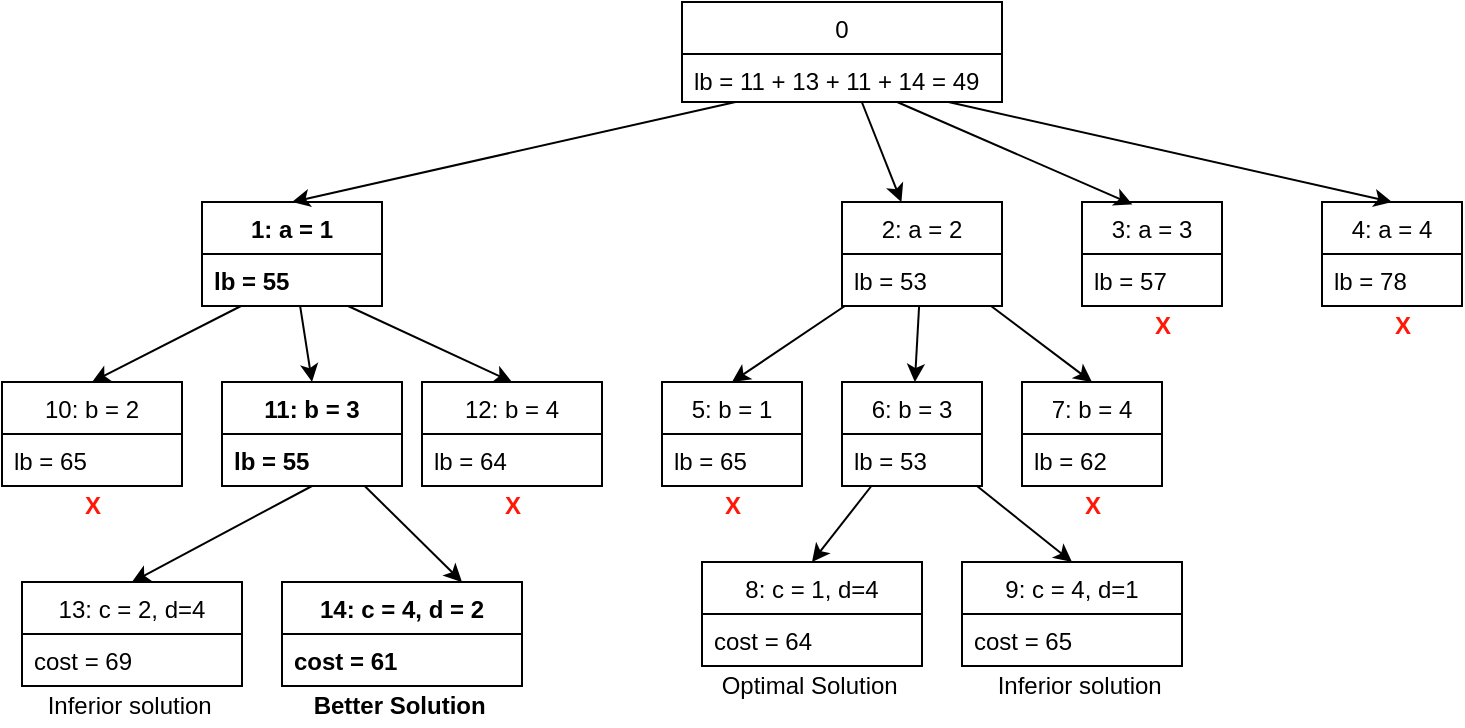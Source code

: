 <mxfile version="13.1.5" type="device" pages="2"><diagram id="F9XV0rck-RYooHSdlx9Q" name="Page-1"><mxGraphModel dx="1038" dy="499" grid="1" gridSize="10" guides="1" tooltips="1" connect="1" arrows="1" fold="1" page="1" pageScale="1" pageWidth="850" pageHeight="1100" math="0" shadow="0"><root><mxCell id="0"/><mxCell id="1" parent="0"/><mxCell id="1e38uWO4ay8884o-zvm1-47" style="edgeStyle=none;rounded=0;orthogonalLoop=1;jettySize=auto;html=1;" edge="1" parent="1" source="1e38uWO4ay8884o-zvm1-5" target="1e38uWO4ay8884o-zvm1-11"><mxGeometry relative="1" as="geometry"/></mxCell><mxCell id="1e38uWO4ay8884o-zvm1-5" value="0" style="swimlane;fontStyle=0;childLayout=stackLayout;horizontal=1;startSize=26;fillColor=none;horizontalStack=0;resizeParent=1;resizeParentMax=0;resizeLast=0;collapsible=1;marginBottom=0;strokeWidth=1;" vertex="1" parent="1"><mxGeometry x="360" y="10" width="160" height="50" as="geometry"/></mxCell><mxCell id="1e38uWO4ay8884o-zvm1-6" value="lb = 11 + 13 + 11 + 14 = 49 " style="text;strokeColor=none;fillColor=none;align=left;verticalAlign=top;spacingLeft=4;spacingRight=4;overflow=hidden;rotatable=0;points=[[0,0.5],[1,0.5]];portConstraint=eastwest;strokeWidth=2;" vertex="1" parent="1e38uWO4ay8884o-zvm1-5"><mxGeometry y="26" width="160" height="24" as="geometry"/></mxCell><mxCell id="1e38uWO4ay8884o-zvm1-49" style="edgeStyle=none;rounded=0;orthogonalLoop=1;jettySize=auto;html=1;entryX=0.5;entryY=0;entryDx=0;entryDy=0;" edge="1" parent="1" source="1e38uWO4ay8884o-zvm1-9" target="1e38uWO4ay8884o-zvm1-19"><mxGeometry relative="1" as="geometry"/></mxCell><mxCell id="1e38uWO4ay8884o-zvm1-9" value="1: a = 1" style="swimlane;fontStyle=1;childLayout=stackLayout;horizontal=1;startSize=26;fillColor=none;horizontalStack=0;resizeParent=1;resizeParentMax=0;resizeLast=0;collapsible=1;marginBottom=0;strokeWidth=1;" vertex="1" parent="1"><mxGeometry x="120" y="110" width="90" height="52" as="geometry"/></mxCell><mxCell id="1e38uWO4ay8884o-zvm1-10" value="lb = 55  " style="text;strokeColor=none;fillColor=none;align=left;verticalAlign=top;spacingLeft=4;spacingRight=4;overflow=hidden;rotatable=0;points=[[0,0.5],[1,0.5]];portConstraint=eastwest;strokeWidth=1;fontStyle=1" vertex="1" parent="1e38uWO4ay8884o-zvm1-9"><mxGeometry y="26" width="90" height="26" as="geometry"/></mxCell><mxCell id="1e38uWO4ay8884o-zvm1-17" value="10: b = 2" style="swimlane;fontStyle=0;childLayout=stackLayout;horizontal=1;startSize=26;fillColor=none;horizontalStack=0;resizeParent=1;resizeParentMax=0;resizeLast=0;collapsible=1;marginBottom=0;strokeWidth=1;" vertex="1" parent="1"><mxGeometry x="20" y="200" width="90" height="52" as="geometry"/></mxCell><mxCell id="1e38uWO4ay8884o-zvm1-18" value="lb = 65  " style="text;strokeColor=none;fillColor=none;align=left;verticalAlign=top;spacingLeft=4;spacingRight=4;overflow=hidden;rotatable=0;points=[[0,0.5],[1,0.5]];portConstraint=eastwest;strokeWidth=2;" vertex="1" parent="1e38uWO4ay8884o-zvm1-17"><mxGeometry y="26" width="90" height="26" as="geometry"/></mxCell><mxCell id="1e38uWO4ay8884o-zvm1-52" style="edgeStyle=none;rounded=0;orthogonalLoop=1;jettySize=auto;html=1;exitX=0.5;exitY=1;exitDx=0;exitDy=0;entryX=0.5;entryY=0;entryDx=0;entryDy=0;" edge="1" parent="1" source="1e38uWO4ay8884o-zvm1-19" target="1e38uWO4ay8884o-zvm1-23"><mxGeometry relative="1" as="geometry"/></mxCell><mxCell id="1e38uWO4ay8884o-zvm1-54" style="edgeStyle=none;rounded=0;orthogonalLoop=1;jettySize=auto;html=1;entryX=0.75;entryY=0;entryDx=0;entryDy=0;" edge="1" parent="1" source="1e38uWO4ay8884o-zvm1-19" target="1e38uWO4ay8884o-zvm1-25"><mxGeometry relative="1" as="geometry"/></mxCell><mxCell id="1e38uWO4ay8884o-zvm1-19" value="11: b = 3" style="swimlane;fontStyle=1;childLayout=stackLayout;horizontal=1;startSize=26;fillColor=none;horizontalStack=0;resizeParent=1;resizeParentMax=0;resizeLast=0;marginBottom=0;strokeWidth=1;" vertex="1" parent="1"><mxGeometry x="130" y="200" width="90" height="52" as="geometry"><mxRectangle x="200" y="200" width="110" height="26" as="alternateBounds"/></mxGeometry></mxCell><mxCell id="1e38uWO4ay8884o-zvm1-20" value="lb = 55" style="text;strokeColor=none;fillColor=none;align=left;verticalAlign=top;spacingLeft=4;spacingRight=4;overflow=hidden;rotatable=0;points=[[0,0.5],[1,0.5]];portConstraint=eastwest;strokeWidth=2;fontStyle=1" vertex="1" parent="1e38uWO4ay8884o-zvm1-19"><mxGeometry y="26" width="90" height="26" as="geometry"/></mxCell><mxCell id="1e38uWO4ay8884o-zvm1-21" value="12: b = 4" style="swimlane;fontStyle=0;childLayout=stackLayout;horizontal=1;startSize=26;fillColor=none;horizontalStack=0;resizeParent=1;resizeParentMax=0;resizeLast=0;collapsible=1;marginBottom=0;strokeWidth=1;" vertex="1" parent="1"><mxGeometry x="230" y="200" width="90" height="52" as="geometry"/></mxCell><mxCell id="1e38uWO4ay8884o-zvm1-22" value="lb = 64" style="text;strokeColor=none;fillColor=none;align=left;verticalAlign=top;spacingLeft=4;spacingRight=4;overflow=hidden;rotatable=0;points=[[0,0.5],[1,0.5]];portConstraint=eastwest;strokeWidth=2;" vertex="1" parent="1e38uWO4ay8884o-zvm1-21"><mxGeometry y="26" width="90" height="26" as="geometry"/></mxCell><mxCell id="1e38uWO4ay8884o-zvm1-55" style="edgeStyle=none;rounded=0;orthogonalLoop=1;jettySize=auto;html=1;entryX=0.5;entryY=0;entryDx=0;entryDy=0;" edge="1" parent="1" source="1e38uWO4ay8884o-zvm1-11" target="1e38uWO4ay8884o-zvm1-27"><mxGeometry relative="1" as="geometry"/></mxCell><mxCell id="1e38uWO4ay8884o-zvm1-56" style="edgeStyle=none;rounded=0;orthogonalLoop=1;jettySize=auto;html=1;" edge="1" parent="1" source="1e38uWO4ay8884o-zvm1-11" target="1e38uWO4ay8884o-zvm1-29"><mxGeometry relative="1" as="geometry"/></mxCell><mxCell id="1e38uWO4ay8884o-zvm1-57" style="edgeStyle=none;rounded=0;orthogonalLoop=1;jettySize=auto;html=1;entryX=0.5;entryY=0;entryDx=0;entryDy=0;" edge="1" parent="1" source="1e38uWO4ay8884o-zvm1-11" target="1e38uWO4ay8884o-zvm1-36"><mxGeometry relative="1" as="geometry"/></mxCell><mxCell id="1e38uWO4ay8884o-zvm1-27" value="5: b = 1" style="swimlane;fontStyle=0;childLayout=stackLayout;horizontal=1;startSize=26;fillColor=none;horizontalStack=0;resizeParent=1;resizeParentMax=0;resizeLast=0;collapsible=1;marginBottom=0;" vertex="1" parent="1"><mxGeometry x="350" y="200" width="70" height="52" as="geometry"/></mxCell><mxCell id="1e38uWO4ay8884o-zvm1-28" value="lb = 65 " style="text;strokeColor=none;fillColor=none;align=left;verticalAlign=top;spacingLeft=4;spacingRight=4;overflow=hidden;rotatable=0;points=[[0,0.5],[1,0.5]];portConstraint=eastwest;" vertex="1" parent="1e38uWO4ay8884o-zvm1-27"><mxGeometry y="26" width="70" height="26" as="geometry"/></mxCell><mxCell id="1e38uWO4ay8884o-zvm1-58" style="edgeStyle=none;rounded=0;orthogonalLoop=1;jettySize=auto;html=1;entryX=0.5;entryY=0;entryDx=0;entryDy=0;" edge="1" parent="1" source="1e38uWO4ay8884o-zvm1-29" target="1e38uWO4ay8884o-zvm1-41"><mxGeometry relative="1" as="geometry"/></mxCell><mxCell id="1e38uWO4ay8884o-zvm1-59" style="edgeStyle=none;rounded=0;orthogonalLoop=1;jettySize=auto;html=1;entryX=0.5;entryY=0;entryDx=0;entryDy=0;" edge="1" parent="1" source="1e38uWO4ay8884o-zvm1-29" target="1e38uWO4ay8884o-zvm1-43"><mxGeometry relative="1" as="geometry"/></mxCell><mxCell id="1e38uWO4ay8884o-zvm1-29" value="6: b = 3" style="swimlane;fontStyle=0;childLayout=stackLayout;horizontal=1;startSize=26;fillColor=none;horizontalStack=0;resizeParent=1;resizeParentMax=0;resizeLast=0;collapsible=1;marginBottom=0;" vertex="1" parent="1"><mxGeometry x="440" y="200" width="70" height="52" as="geometry"/></mxCell><mxCell id="1e38uWO4ay8884o-zvm1-30" value="lb = 53 " style="text;strokeColor=none;fillColor=none;align=left;verticalAlign=top;spacingLeft=4;spacingRight=4;overflow=hidden;rotatable=0;points=[[0,0.5],[1,0.5]];portConstraint=eastwest;" vertex="1" parent="1e38uWO4ay8884o-zvm1-29"><mxGeometry y="26" width="70" height="26" as="geometry"/></mxCell><mxCell id="1e38uWO4ay8884o-zvm1-36" value="7: b = 4" style="swimlane;fontStyle=0;childLayout=stackLayout;horizontal=1;startSize=26;fillColor=none;horizontalStack=0;resizeParent=1;resizeParentMax=0;resizeLast=0;collapsible=1;marginBottom=0;" vertex="1" parent="1"><mxGeometry x="530" y="200" width="70" height="52" as="geometry"/></mxCell><mxCell id="1e38uWO4ay8884o-zvm1-37" value="lb = 62 " style="text;strokeColor=none;fillColor=none;align=left;verticalAlign=top;spacingLeft=4;spacingRight=4;overflow=hidden;rotatable=0;points=[[0,0.5],[1,0.5]];portConstraint=eastwest;" vertex="1" parent="1e38uWO4ay8884o-zvm1-36"><mxGeometry y="26" width="70" height="26" as="geometry"/></mxCell><mxCell id="1e38uWO4ay8884o-zvm1-23" value="13: c = 2, d=4" style="swimlane;fontStyle=0;childLayout=stackLayout;horizontal=1;startSize=26;fillColor=none;horizontalStack=0;resizeParent=1;resizeParentMax=0;resizeLast=0;collapsible=1;marginBottom=0;strokeWidth=1;" vertex="1" parent="1"><mxGeometry x="30" y="300" width="110" height="52" as="geometry"/></mxCell><mxCell id="1e38uWO4ay8884o-zvm1-24" value="cost = 69 " style="text;strokeColor=none;fillColor=none;align=left;verticalAlign=top;spacingLeft=4;spacingRight=4;overflow=hidden;rotatable=0;points=[[0,0.5],[1,0.5]];portConstraint=eastwest;strokeWidth=2;" vertex="1" parent="1e38uWO4ay8884o-zvm1-23"><mxGeometry y="26" width="110" height="26" as="geometry"/></mxCell><mxCell id="1e38uWO4ay8884o-zvm1-25" value="14: c = 4, d = 2" style="swimlane;fontStyle=1;childLayout=stackLayout;horizontal=1;startSize=26;fillColor=none;horizontalStack=0;resizeParent=1;resizeParentMax=0;resizeLast=0;collapsible=1;marginBottom=0;strokeWidth=1;" vertex="1" parent="1"><mxGeometry x="160" y="300" width="120" height="52" as="geometry"/></mxCell><mxCell id="1e38uWO4ay8884o-zvm1-26" value="cost = 61 " style="text;strokeColor=none;fillColor=none;align=left;verticalAlign=top;spacingLeft=4;spacingRight=4;overflow=hidden;rotatable=0;points=[[0,0.5],[1,0.5]];portConstraint=eastwest;strokeWidth=2;fontStyle=1" vertex="1" parent="1e38uWO4ay8884o-zvm1-25"><mxGeometry y="26" width="120" height="26" as="geometry"/></mxCell><mxCell id="1e38uWO4ay8884o-zvm1-41" value="8: c = 1, d=4" style="swimlane;fontStyle=0;childLayout=stackLayout;horizontal=1;startSize=26;fillColor=none;horizontalStack=0;resizeParent=1;resizeParentMax=0;resizeLast=0;collapsible=1;marginBottom=0;strokeWidth=1;" vertex="1" parent="1"><mxGeometry x="370" y="290" width="110" height="52" as="geometry"/></mxCell><mxCell id="1e38uWO4ay8884o-zvm1-42" value="cost = 64" style="text;strokeColor=none;fillColor=none;align=left;verticalAlign=top;spacingLeft=4;spacingRight=4;overflow=hidden;rotatable=0;points=[[0,0.5],[1,0.5]];portConstraint=eastwest;strokeWidth=2;" vertex="1" parent="1e38uWO4ay8884o-zvm1-41"><mxGeometry y="26" width="110" height="26" as="geometry"/></mxCell><mxCell id="1e38uWO4ay8884o-zvm1-43" value="9: c = 4, d=1" style="swimlane;fontStyle=0;childLayout=stackLayout;horizontal=1;startSize=26;fillColor=none;horizontalStack=0;resizeParent=1;resizeParentMax=0;resizeLast=0;collapsible=1;marginBottom=0;strokeWidth=1;" vertex="1" parent="1"><mxGeometry x="500" y="290" width="110" height="52" as="geometry"/></mxCell><mxCell id="1e38uWO4ay8884o-zvm1-44" value="cost = 65" style="text;strokeColor=none;fillColor=none;align=left;verticalAlign=top;spacingLeft=4;spacingRight=4;overflow=hidden;rotatable=0;points=[[0,0.5],[1,0.5]];portConstraint=eastwest;strokeWidth=2;" vertex="1" parent="1e38uWO4ay8884o-zvm1-43"><mxGeometry y="26" width="110" height="26" as="geometry"/></mxCell><mxCell id="1e38uWO4ay8884o-zvm1-45" style="rounded=0;orthogonalLoop=1;jettySize=auto;html=1;entryX=0.5;entryY=0;entryDx=0;entryDy=0;" edge="1" parent="1" source="1e38uWO4ay8884o-zvm1-6" target="1e38uWO4ay8884o-zvm1-15"><mxGeometry relative="1" as="geometry"/></mxCell><mxCell id="1e38uWO4ay8884o-zvm1-46" style="edgeStyle=none;rounded=0;orthogonalLoop=1;jettySize=auto;html=1;entryX=0.36;entryY=0.023;entryDx=0;entryDy=0;entryPerimeter=0;" edge="1" parent="1" source="1e38uWO4ay8884o-zvm1-6" target="1e38uWO4ay8884o-zvm1-13"><mxGeometry relative="1" as="geometry"/></mxCell><mxCell id="1e38uWO4ay8884o-zvm1-48" style="edgeStyle=none;rounded=0;orthogonalLoop=1;jettySize=auto;html=1;entryX=0.5;entryY=0;entryDx=0;entryDy=0;" edge="1" parent="1" source="1e38uWO4ay8884o-zvm1-6" target="1e38uWO4ay8884o-zvm1-9"><mxGeometry relative="1" as="geometry"/></mxCell><mxCell id="1e38uWO4ay8884o-zvm1-50" style="edgeStyle=none;rounded=0;orthogonalLoop=1;jettySize=auto;html=1;entryX=0.5;entryY=0;entryDx=0;entryDy=0;" edge="1" parent="1" source="1e38uWO4ay8884o-zvm1-10" target="1e38uWO4ay8884o-zvm1-21"><mxGeometry relative="1" as="geometry"/></mxCell><mxCell id="1e38uWO4ay8884o-zvm1-51" style="edgeStyle=none;rounded=0;orthogonalLoop=1;jettySize=auto;html=1;entryX=0.5;entryY=0;entryDx=0;entryDy=0;" edge="1" parent="1" source="1e38uWO4ay8884o-zvm1-10" target="1e38uWO4ay8884o-zvm1-17"><mxGeometry relative="1" as="geometry"/></mxCell><mxCell id="1e38uWO4ay8884o-zvm1-60" value="Optimal Solution&amp;nbsp;" style="text;html=1;align=center;verticalAlign=middle;resizable=0;points=[];autosize=1;" vertex="1" parent="1"><mxGeometry x="370" y="342" width="110" height="20" as="geometry"/></mxCell><mxCell id="1e38uWO4ay8884o-zvm1-61" value="Better Solution&amp;nbsp;" style="text;html=1;align=center;verticalAlign=middle;resizable=0;points=[];autosize=1;fontStyle=1" vertex="1" parent="1"><mxGeometry x="165" y="352" width="110" height="20" as="geometry"/></mxCell><mxCell id="1e38uWO4ay8884o-zvm1-15" value="4: a = 4" style="swimlane;fontStyle=0;childLayout=stackLayout;horizontal=1;startSize=26;fillColor=none;horizontalStack=0;resizeParent=1;resizeParentMax=0;resizeLast=0;collapsible=1;marginBottom=0;strokeWidth=1;" vertex="1" parent="1"><mxGeometry x="680" y="110" width="70" height="52" as="geometry"/></mxCell><mxCell id="1e38uWO4ay8884o-zvm1-16" value="lb = 78" style="text;strokeColor=none;fillColor=none;align=left;verticalAlign=top;spacingLeft=4;spacingRight=4;overflow=hidden;rotatable=0;points=[[0,0.5],[1,0.5]];portConstraint=eastwest;strokeWidth=2;" vertex="1" parent="1e38uWO4ay8884o-zvm1-15"><mxGeometry y="26" width="70" height="26" as="geometry"/></mxCell><mxCell id="1e38uWO4ay8884o-zvm1-11" value="2: a = 2" style="swimlane;fontStyle=0;childLayout=stackLayout;horizontal=1;startSize=26;fillColor=none;horizontalStack=0;resizeParent=1;resizeParentMax=0;resizeLast=0;collapsible=1;marginBottom=0;strokeWidth=1;" vertex="1" parent="1"><mxGeometry x="440" y="110" width="80" height="52" as="geometry"/></mxCell><mxCell id="1e38uWO4ay8884o-zvm1-12" value="lb = 53  " style="text;strokeColor=none;fillColor=none;align=left;verticalAlign=top;spacingLeft=4;spacingRight=4;overflow=hidden;rotatable=0;points=[[0,0.5],[1,0.5]];portConstraint=eastwest;strokeWidth=2;" vertex="1" parent="1e38uWO4ay8884o-zvm1-11"><mxGeometry y="26" width="80" height="26" as="geometry"/></mxCell><mxCell id="1e38uWO4ay8884o-zvm1-13" value="3: a = 3" style="swimlane;fontStyle=0;childLayout=stackLayout;horizontal=1;startSize=26;fillColor=none;horizontalStack=0;resizeParent=1;resizeParentMax=0;resizeLast=0;collapsible=1;marginBottom=0;strokeWidth=1;" vertex="1" parent="1"><mxGeometry x="560" y="110" width="70" height="52" as="geometry"/></mxCell><mxCell id="1e38uWO4ay8884o-zvm1-14" value="lb = 57" style="text;strokeColor=none;fillColor=none;align=left;verticalAlign=top;spacingLeft=4;spacingRight=4;overflow=hidden;rotatable=0;points=[[0,0.5],[1,0.5]];portConstraint=eastwest;strokeWidth=2;" vertex="1" parent="1e38uWO4ay8884o-zvm1-13"><mxGeometry y="26" width="70" height="26" as="geometry"/></mxCell><mxCell id="1e38uWO4ay8884o-zvm1-62" value="&lt;font color=&quot;#ff1808&quot;&gt;&lt;b&gt;X&lt;/b&gt;&lt;/font&gt;" style="text;html=1;align=center;verticalAlign=middle;resizable=0;points=[];autosize=1;" vertex="1" parent="1"><mxGeometry x="710" y="162" width="20" height="20" as="geometry"/></mxCell><mxCell id="1e38uWO4ay8884o-zvm1-63" value="&lt;font color=&quot;#ff1808&quot;&gt;&lt;b&gt;X&lt;/b&gt;&lt;/font&gt;" style="text;html=1;align=center;verticalAlign=middle;resizable=0;points=[];autosize=1;" vertex="1" parent="1"><mxGeometry x="590" y="162" width="20" height="20" as="geometry"/></mxCell><mxCell id="1e38uWO4ay8884o-zvm1-64" value="&lt;font color=&quot;#ff1808&quot;&gt;&lt;b&gt;X&lt;/b&gt;&lt;/font&gt;" style="text;html=1;align=center;verticalAlign=middle;resizable=0;points=[];autosize=1;" vertex="1" parent="1"><mxGeometry x="555" y="252" width="20" height="20" as="geometry"/></mxCell><mxCell id="1e38uWO4ay8884o-zvm1-65" value="&lt;font color=&quot;#ff1808&quot;&gt;&lt;b&gt;X&lt;/b&gt;&lt;/font&gt;" style="text;html=1;align=center;verticalAlign=middle;resizable=0;points=[];autosize=1;" vertex="1" parent="1"><mxGeometry x="375" y="252" width="20" height="20" as="geometry"/></mxCell><mxCell id="1e38uWO4ay8884o-zvm1-66" value="&lt;font color=&quot;#ff1808&quot;&gt;&lt;b&gt;X&lt;/b&gt;&lt;/font&gt;" style="text;html=1;align=center;verticalAlign=middle;resizable=0;points=[];autosize=1;" vertex="1" parent="1"><mxGeometry x="55" y="252" width="20" height="20" as="geometry"/></mxCell><mxCell id="1e38uWO4ay8884o-zvm1-67" value="&lt;font color=&quot;#ff1808&quot;&gt;&lt;b&gt;X&lt;/b&gt;&lt;/font&gt;" style="text;html=1;align=center;verticalAlign=middle;resizable=0;points=[];autosize=1;" vertex="1" parent="1"><mxGeometry x="265" y="252" width="20" height="20" as="geometry"/></mxCell><mxCell id="1e38uWO4ay8884o-zvm1-68" value="Inferior solution&amp;nbsp;" style="text;html=1;align=center;verticalAlign=middle;resizable=0;points=[];autosize=1;" vertex="1" parent="1"><mxGeometry x="35" y="352" width="100" height="20" as="geometry"/></mxCell><mxCell id="1e38uWO4ay8884o-zvm1-69" value="Inferior solution&amp;nbsp;" style="text;html=1;align=center;verticalAlign=middle;resizable=0;points=[];autosize=1;" vertex="1" parent="1"><mxGeometry x="510" y="342" width="100" height="20" as="geometry"/></mxCell></root></mxGraphModel></diagram><diagram name="Copy of Page-1" id="yHMsrkuYWdlvL4LecU7P"><mxGraphModel dx="1038" dy="548" grid="1" gridSize="10" guides="1" tooltips="1" connect="1" arrows="1" fold="1" page="1" pageScale="1" pageWidth="850" pageHeight="1100" math="0" shadow="0"><root><mxCell id="PBdVUAfRCaDhKBaqRdxV-0"/><mxCell id="PBdVUAfRCaDhKBaqRdxV-1" parent="PBdVUAfRCaDhKBaqRdxV-0"/><mxCell id="PBdVUAfRCaDhKBaqRdxV-92" value="w = 19" style="html=1;glass=0;strokeWidth=1;align=center;" vertex="1" parent="PBdVUAfRCaDhKBaqRdxV-1"><mxGeometry x="440" y="516" width="80" height="40" as="geometry"/></mxCell><mxCell id="PBdVUAfRCaDhKBaqRdxV-93" value="w = 17" style="html=1;glass=0;strokeWidth=1;align=center;" vertex="1" parent="PBdVUAfRCaDhKBaqRdxV-1"><mxGeometry x="30" y="309" width="80" height="40" as="geometry"/></mxCell><mxCell id="PBdVUAfRCaDhKBaqRdxV-102" value="w = 18" style="html=1;glass=0;strokeWidth=1;align=center;" vertex="1" parent="PBdVUAfRCaDhKBaqRdxV-1"><mxGeometry x="105" y="419" width="80" height="40" as="geometry"/></mxCell><mxCell id="PBdVUAfRCaDhKBaqRdxV-64" value="w = 0" style="swimlane;fontStyle=1;align=center;verticalAlign=top;childLayout=stackLayout;horizontal=1;startSize=26;horizontalStack=0;resizeParent=1;resizeParentMax=0;resizeLast=0;collapsible=1;marginBottom=0;strokeWidth=1;" vertex="1" parent="PBdVUAfRCaDhKBaqRdxV-1"><mxGeometry x="670" y="180" width="75" height="82" as="geometry"/></mxCell><mxCell id="PBdVUAfRCaDhKBaqRdxV-65" value="v = 0 " style="text;strokeColor=none;fillColor=none;align=center;verticalAlign=top;spacingLeft=4;spacingRight=4;overflow=hidden;rotatable=0;points=[[0,0.5],[1,0.5]];portConstraint=eastwest;fontStyle=1" vertex="1" parent="PBdVUAfRCaDhKBaqRdxV-64"><mxGeometry y="26" width="75" height="22" as="geometry"/></mxCell><mxCell id="PBdVUAfRCaDhKBaqRdxV-66" value="" style="line;strokeWidth=1;fillColor=none;align=left;verticalAlign=middle;spacingTop=-1;spacingLeft=3;spacingRight=3;rotatable=0;labelPosition=right;points=[];portConstraint=eastwest;" vertex="1" parent="PBdVUAfRCaDhKBaqRdxV-64"><mxGeometry y="48" width="75" height="8" as="geometry"/></mxCell><mxCell id="PBdVUAfRCaDhKBaqRdxV-67" value="ub = 144" style="text;strokeColor=none;fillColor=none;align=center;verticalAlign=top;spacingLeft=4;spacingRight=4;overflow=hidden;rotatable=0;points=[[0,0.5],[1,0.5]];portConstraint=eastwest;fontStyle=1" vertex="1" parent="PBdVUAfRCaDhKBaqRdxV-64"><mxGeometry y="56" width="75" height="26" as="geometry"/></mxCell><mxCell id="PBdVUAfRCaDhKBaqRdxV-68" value="w = 7" style="swimlane;fontStyle=1;align=center;verticalAlign=top;childLayout=stackLayout;horizontal=1;startSize=26;horizontalStack=0;resizeParent=1;resizeParentMax=0;resizeLast=0;collapsible=1;marginBottom=0;strokeWidth=1;" vertex="1" parent="PBdVUAfRCaDhKBaqRdxV-1"><mxGeometry x="595" y="288" width="75" height="82" as="geometry"/></mxCell><mxCell id="PBdVUAfRCaDhKBaqRdxV-69" value="v = 63 " style="text;strokeColor=none;fillColor=none;align=center;verticalAlign=top;spacingLeft=4;spacingRight=4;overflow=hidden;rotatable=0;points=[[0,0.5],[1,0.5]];portConstraint=eastwest;fontStyle=1" vertex="1" parent="PBdVUAfRCaDhKBaqRdxV-68"><mxGeometry y="26" width="75" height="22" as="geometry"/></mxCell><mxCell id="PBdVUAfRCaDhKBaqRdxV-70" value="" style="line;strokeWidth=1;fillColor=none;align=left;verticalAlign=middle;spacingTop=-1;spacingLeft=3;spacingRight=3;rotatable=0;labelPosition=right;points=[];portConstraint=eastwest;" vertex="1" parent="PBdVUAfRCaDhKBaqRdxV-68"><mxGeometry y="48" width="75" height="8" as="geometry"/></mxCell><mxCell id="PBdVUAfRCaDhKBaqRdxV-71" value="ub = 126" style="text;strokeColor=none;fillColor=none;align=center;verticalAlign=top;spacingLeft=4;spacingRight=4;overflow=hidden;rotatable=0;points=[[0,0.5],[1,0.5]];portConstraint=eastwest;fontStyle=1" vertex="1" parent="PBdVUAfRCaDhKBaqRdxV-68"><mxGeometry y="56" width="75" height="26" as="geometry"/></mxCell><mxCell id="PBdVUAfRCaDhKBaqRdxV-72" value="w = 0" style="swimlane;fontStyle=0;align=center;verticalAlign=top;childLayout=stackLayout;horizontal=1;startSize=26;horizontalStack=0;resizeParent=1;resizeParentMax=0;resizeLast=0;collapsible=1;marginBottom=0;strokeWidth=1;" vertex="1" parent="PBdVUAfRCaDhKBaqRdxV-1"><mxGeometry x="745" y="288" width="75" height="82" as="geometry"/></mxCell><mxCell id="PBdVUAfRCaDhKBaqRdxV-73" value="v = 0 " style="text;strokeColor=none;fillColor=none;align=center;verticalAlign=top;spacingLeft=4;spacingRight=4;overflow=hidden;rotatable=0;points=[[0,0.5],[1,0.5]];portConstraint=eastwest;" vertex="1" parent="PBdVUAfRCaDhKBaqRdxV-72"><mxGeometry y="26" width="75" height="22" as="geometry"/></mxCell><mxCell id="PBdVUAfRCaDhKBaqRdxV-74" value="" style="line;strokeWidth=1;fillColor=none;align=left;verticalAlign=middle;spacingTop=-1;spacingLeft=3;spacingRight=3;rotatable=0;labelPosition=right;points=[];portConstraint=eastwest;" vertex="1" parent="PBdVUAfRCaDhKBaqRdxV-72"><mxGeometry y="48" width="75" height="8" as="geometry"/></mxCell><mxCell id="PBdVUAfRCaDhKBaqRdxV-75" value="ub = 112" style="text;strokeColor=none;fillColor=none;align=center;verticalAlign=top;spacingLeft=4;spacingRight=4;overflow=hidden;rotatable=0;points=[[0,0.5],[1,0.5]];portConstraint=eastwest;" vertex="1" parent="PBdVUAfRCaDhKBaqRdxV-72"><mxGeometry y="56" width="75" height="26" as="geometry"/></mxCell><mxCell id="PBdVUAfRCaDhKBaqRdxV-80" value="w = 7" style="swimlane;fontStyle=0;align=center;verticalAlign=top;childLayout=stackLayout;horizontal=1;startSize=26;horizontalStack=0;resizeParent=1;resizeParentMax=0;resizeLast=0;collapsible=1;marginBottom=0;strokeWidth=1;" vertex="1" parent="PBdVUAfRCaDhKBaqRdxV-1"><mxGeometry x="670" y="398" width="75" height="82" as="geometry"/></mxCell><mxCell id="PBdVUAfRCaDhKBaqRdxV-81" value="v = 63" style="text;strokeColor=none;fillColor=none;align=center;verticalAlign=top;spacingLeft=4;spacingRight=4;overflow=hidden;rotatable=0;points=[[0,0.5],[1,0.5]];portConstraint=eastwest;" vertex="1" parent="PBdVUAfRCaDhKBaqRdxV-80"><mxGeometry y="26" width="75" height="22" as="geometry"/></mxCell><mxCell id="PBdVUAfRCaDhKBaqRdxV-82" value="" style="line;strokeWidth=1;fillColor=none;align=left;verticalAlign=middle;spacingTop=-1;spacingLeft=3;spacingRight=3;rotatable=0;labelPosition=right;points=[];portConstraint=eastwest;" vertex="1" parent="PBdVUAfRCaDhKBaqRdxV-80"><mxGeometry y="48" width="75" height="8" as="geometry"/></mxCell><mxCell id="PBdVUAfRCaDhKBaqRdxV-83" value="ub = 90" style="text;strokeColor=none;fillColor=none;align=center;verticalAlign=top;spacingLeft=4;spacingRight=4;overflow=hidden;rotatable=0;points=[[0,0.5],[1,0.5]];portConstraint=eastwest;" vertex="1" parent="PBdVUAfRCaDhKBaqRdxV-80"><mxGeometry y="56" width="75" height="26" as="geometry"/></mxCell><mxCell id="PBdVUAfRCaDhKBaqRdxV-76" value="w = 15" style="swimlane;fontStyle=1;align=center;verticalAlign=top;childLayout=stackLayout;horizontal=1;startSize=26;horizontalStack=0;resizeParent=1;resizeParentMax=0;resizeLast=0;collapsible=1;marginBottom=0;strokeWidth=1;" vertex="1" parent="PBdVUAfRCaDhKBaqRdxV-1"><mxGeometry x="520" y="398" width="75" height="82" as="geometry"/></mxCell><mxCell id="PBdVUAfRCaDhKBaqRdxV-77" value="v = 119 " style="text;strokeColor=none;fillColor=none;align=center;verticalAlign=top;spacingLeft=4;spacingRight=4;overflow=hidden;rotatable=0;points=[[0,0.5],[1,0.5]];portConstraint=eastwest;fontStyle=1" vertex="1" parent="PBdVUAfRCaDhKBaqRdxV-76"><mxGeometry y="26" width="75" height="22" as="geometry"/></mxCell><mxCell id="PBdVUAfRCaDhKBaqRdxV-78" value="" style="line;strokeWidth=1;fillColor=none;align=left;verticalAlign=middle;spacingTop=-1;spacingLeft=3;spacingRight=3;rotatable=0;labelPosition=right;points=[];portConstraint=eastwest;" vertex="1" parent="PBdVUAfRCaDhKBaqRdxV-76"><mxGeometry y="48" width="75" height="8" as="geometry"/></mxCell><mxCell id="PBdVUAfRCaDhKBaqRdxV-79" value="ub = 122" style="text;strokeColor=none;fillColor=none;align=center;verticalAlign=top;spacingLeft=4;spacingRight=4;overflow=hidden;rotatable=0;points=[[0,0.5],[1,0.5]];portConstraint=eastwest;fontStyle=1" vertex="1" parent="PBdVUAfRCaDhKBaqRdxV-76"><mxGeometry y="56" width="75" height="26" as="geometry"/></mxCell><mxCell id="PBdVUAfRCaDhKBaqRdxV-88" value="w = 15" style="swimlane;fontStyle=1;align=center;verticalAlign=top;childLayout=stackLayout;horizontal=1;startSize=26;horizontalStack=0;resizeParent=1;resizeParentMax=0;resizeLast=0;collapsible=1;marginBottom=0;strokeWidth=1;" vertex="1" parent="PBdVUAfRCaDhKBaqRdxV-1"><mxGeometry x="595" y="516" width="75" height="82" as="geometry"/></mxCell><mxCell id="PBdVUAfRCaDhKBaqRdxV-89" value="v = 119 " style="text;strokeColor=none;fillColor=none;align=center;verticalAlign=top;spacingLeft=4;spacingRight=4;overflow=hidden;rotatable=0;points=[[0,0.5],[1,0.5]];portConstraint=eastwest;fontStyle=1" vertex="1" parent="PBdVUAfRCaDhKBaqRdxV-88"><mxGeometry y="26" width="75" height="22" as="geometry"/></mxCell><mxCell id="PBdVUAfRCaDhKBaqRdxV-90" value="" style="line;strokeWidth=1;fillColor=none;align=left;verticalAlign=middle;spacingTop=-1;spacingLeft=3;spacingRight=3;rotatable=0;labelPosition=right;points=[];portConstraint=eastwest;" vertex="1" parent="PBdVUAfRCaDhKBaqRdxV-88"><mxGeometry y="48" width="75" height="8" as="geometry"/></mxCell><mxCell id="PBdVUAfRCaDhKBaqRdxV-91" value="value = 119" style="text;strokeColor=none;fillColor=none;align=center;verticalAlign=top;spacingLeft=4;spacingRight=4;overflow=hidden;rotatable=0;points=[[0,0.5],[1,0.5]];portConstraint=eastwest;fontStyle=1" vertex="1" parent="PBdVUAfRCaDhKBaqRdxV-88"><mxGeometry y="56" width="75" height="26" as="geometry"/></mxCell><mxCell id="PBdVUAfRCaDhKBaqRdxV-112" style="edgeStyle=none;rounded=0;orthogonalLoop=1;jettySize=auto;html=1;entryX=0.5;entryY=0;entryDx=0;entryDy=0;" edge="1" parent="PBdVUAfRCaDhKBaqRdxV-1" source="PBdVUAfRCaDhKBaqRdxV-59" target="PBdVUAfRCaDhKBaqRdxV-64"><mxGeometry relative="1" as="geometry"/></mxCell><mxCell id="PBdVUAfRCaDhKBaqRdxV-113" style="edgeStyle=none;rounded=0;orthogonalLoop=1;jettySize=auto;html=1;exitX=0.005;exitY=1.038;exitDx=0;exitDy=0;entryX=0.5;entryY=0;entryDx=0;entryDy=0;exitPerimeter=0;" edge="1" parent="PBdVUAfRCaDhKBaqRdxV-1" source="PBdVUAfRCaDhKBaqRdxV-59" target="PBdVUAfRCaDhKBaqRdxV-60"><mxGeometry relative="1" as="geometry"/></mxCell><mxCell id="PBdVUAfRCaDhKBaqRdxV-56" value="w = 0" style="swimlane;fontStyle=1;align=center;verticalAlign=top;childLayout=stackLayout;horizontal=1;startSize=26;horizontalStack=0;resizeParent=1;resizeParentMax=0;resizeLast=0;collapsible=1;marginBottom=0;strokeWidth=1;" vertex="1" parent="PBdVUAfRCaDhKBaqRdxV-1"><mxGeometry x="400" y="20" width="75" height="82" as="geometry"/></mxCell><mxCell id="PBdVUAfRCaDhKBaqRdxV-57" value="v = 0 " style="text;strokeColor=none;fillColor=none;align=center;verticalAlign=top;spacingLeft=4;spacingRight=4;overflow=hidden;rotatable=0;points=[[0,0.5],[1,0.5]];portConstraint=eastwest;fontStyle=1" vertex="1" parent="PBdVUAfRCaDhKBaqRdxV-56"><mxGeometry y="26" width="75" height="22" as="geometry"/></mxCell><mxCell id="PBdVUAfRCaDhKBaqRdxV-58" value="" style="line;strokeWidth=1;fillColor=none;align=left;verticalAlign=middle;spacingTop=-1;spacingLeft=3;spacingRight=3;rotatable=0;labelPosition=right;points=[];portConstraint=eastwest;" vertex="1" parent="PBdVUAfRCaDhKBaqRdxV-56"><mxGeometry y="48" width="75" height="8" as="geometry"/></mxCell><mxCell id="PBdVUAfRCaDhKBaqRdxV-59" value="ub = 160" style="text;strokeColor=none;fillColor=none;align=center;verticalAlign=top;spacingLeft=4;spacingRight=4;overflow=hidden;rotatable=0;points=[[0,0.5],[1,0.5]];portConstraint=eastwest;fontStyle=1" vertex="1" parent="PBdVUAfRCaDhKBaqRdxV-56"><mxGeometry y="56" width="75" height="26" as="geometry"/></mxCell><mxCell id="PBdVUAfRCaDhKBaqRdxV-60" value="w = 10" style="swimlane;fontStyle=0;align=center;verticalAlign=top;childLayout=stackLayout;horizontal=1;startSize=26;horizontalStack=0;resizeParent=1;resizeParentMax=0;resizeLast=0;collapsible=1;marginBottom=0;strokeWidth=1;" vertex="1" parent="PBdVUAfRCaDhKBaqRdxV-1"><mxGeometry x="110" y="180" width="75" height="82" as="geometry"/></mxCell><mxCell id="PBdVUAfRCaDhKBaqRdxV-61" value="v = 100 " style="text;strokeColor=none;fillColor=none;align=center;verticalAlign=top;spacingLeft=4;spacingRight=4;overflow=hidden;rotatable=0;points=[[0,0.5],[1,0.5]];portConstraint=eastwest;" vertex="1" parent="PBdVUAfRCaDhKBaqRdxV-60"><mxGeometry y="26" width="75" height="22" as="geometry"/></mxCell><mxCell id="PBdVUAfRCaDhKBaqRdxV-62" value="" style="line;strokeWidth=1;fillColor=none;align=left;verticalAlign=middle;spacingTop=-1;spacingLeft=3;spacingRight=3;rotatable=0;labelPosition=right;points=[];portConstraint=eastwest;" vertex="1" parent="PBdVUAfRCaDhKBaqRdxV-60"><mxGeometry y="48" width="75" height="8" as="geometry"/></mxCell><mxCell id="PBdVUAfRCaDhKBaqRdxV-63" value="ub = 154" style="text;strokeColor=none;fillColor=none;align=center;verticalAlign=top;spacingLeft=4;spacingRight=4;overflow=hidden;rotatable=0;points=[[0,0.5],[1,0.5]];portConstraint=eastwest;" vertex="1" parent="PBdVUAfRCaDhKBaqRdxV-60"><mxGeometry y="56" width="75" height="26" as="geometry"/></mxCell><mxCell id="PBdVUAfRCaDhKBaqRdxV-94" value="w = 10" style="swimlane;fontStyle=0;align=center;verticalAlign=top;childLayout=stackLayout;horizontal=1;startSize=26;horizontalStack=0;resizeParent=1;resizeParentMax=0;resizeLast=0;collapsible=1;marginBottom=0;strokeWidth=1;" vertex="1" parent="PBdVUAfRCaDhKBaqRdxV-1"><mxGeometry x="185" y="288" width="75" height="82" as="geometry"/></mxCell><mxCell id="PBdVUAfRCaDhKBaqRdxV-95" value="v = 100 " style="text;strokeColor=none;fillColor=none;align=center;verticalAlign=top;spacingLeft=4;spacingRight=4;overflow=hidden;rotatable=0;points=[[0,0.5],[1,0.5]];portConstraint=eastwest;" vertex="1" parent="PBdVUAfRCaDhKBaqRdxV-94"><mxGeometry y="26" width="75" height="22" as="geometry"/></mxCell><mxCell id="PBdVUAfRCaDhKBaqRdxV-96" value="" style="line;strokeWidth=1;fillColor=none;align=left;verticalAlign=middle;spacingTop=-1;spacingLeft=3;spacingRight=3;rotatable=0;labelPosition=right;points=[];portConstraint=eastwest;" vertex="1" parent="PBdVUAfRCaDhKBaqRdxV-94"><mxGeometry y="48" width="75" height="8" as="geometry"/></mxCell><mxCell id="PBdVUAfRCaDhKBaqRdxV-97" value="ub = 142" style="text;strokeColor=none;fillColor=none;align=center;verticalAlign=top;spacingLeft=4;spacingRight=4;overflow=hidden;rotatable=0;points=[[0,0.5],[1,0.5]];portConstraint=eastwest;" vertex="1" parent="PBdVUAfRCaDhKBaqRdxV-94"><mxGeometry y="56" width="75" height="26" as="geometry"/></mxCell><mxCell id="PBdVUAfRCaDhKBaqRdxV-98" value="w = 10" style="swimlane;fontStyle=0;align=center;verticalAlign=top;childLayout=stackLayout;horizontal=1;startSize=26;horizontalStack=0;resizeParent=1;resizeParentMax=0;resizeLast=0;collapsible=1;marginBottom=0;strokeWidth=1;" vertex="1" parent="PBdVUAfRCaDhKBaqRdxV-1"><mxGeometry x="260" y="398" width="75" height="82" as="geometry"/></mxCell><mxCell id="PBdVUAfRCaDhKBaqRdxV-99" value="v = 100" style="text;strokeColor=none;fillColor=none;align=center;verticalAlign=top;spacingLeft=4;spacingRight=4;overflow=hidden;rotatable=0;points=[[0,0.5],[1,0.5]];portConstraint=eastwest;" vertex="1" parent="PBdVUAfRCaDhKBaqRdxV-98"><mxGeometry y="26" width="75" height="22" as="geometry"/></mxCell><mxCell id="PBdVUAfRCaDhKBaqRdxV-100" value="" style="line;strokeWidth=1;fillColor=none;align=left;verticalAlign=middle;spacingTop=-1;spacingLeft=3;spacingRight=3;rotatable=0;labelPosition=right;points=[];portConstraint=eastwest;" vertex="1" parent="PBdVUAfRCaDhKBaqRdxV-98"><mxGeometry y="48" width="75" height="8" as="geometry"/></mxCell><mxCell id="PBdVUAfRCaDhKBaqRdxV-101" value="ub = 118" style="text;strokeColor=none;fillColor=none;align=center;verticalAlign=top;spacingLeft=4;spacingRight=4;overflow=hidden;rotatable=0;points=[[0,0.5],[1,0.5]];portConstraint=eastwest;" vertex="1" parent="PBdVUAfRCaDhKBaqRdxV-98"><mxGeometry y="56" width="75" height="26" as="geometry"/></mxCell><mxCell id="PBdVUAfRCaDhKBaqRdxV-103" value="w = 14" style="swimlane;fontStyle=0;align=center;verticalAlign=top;childLayout=stackLayout;horizontal=1;startSize=26;horizontalStack=0;resizeParent=1;resizeParentMax=0;resizeLast=0;collapsible=1;marginBottom=0;strokeWidth=1;" vertex="1" parent="PBdVUAfRCaDhKBaqRdxV-1"><mxGeometry x="185" y="516" width="75" height="82" as="geometry"/></mxCell><mxCell id="PBdVUAfRCaDhKBaqRdxV-104" value="v = 112" style="text;strokeColor=none;fillColor=none;align=center;verticalAlign=top;spacingLeft=4;spacingRight=4;overflow=hidden;rotatable=0;points=[[0,0.5],[1,0.5]];portConstraint=eastwest;" vertex="1" parent="PBdVUAfRCaDhKBaqRdxV-103"><mxGeometry y="26" width="75" height="22" as="geometry"/></mxCell><mxCell id="PBdVUAfRCaDhKBaqRdxV-105" value="" style="line;strokeWidth=1;fillColor=none;align=left;verticalAlign=middle;spacingTop=-1;spacingLeft=3;spacingRight=3;rotatable=0;labelPosition=right;points=[];portConstraint=eastwest;" vertex="1" parent="PBdVUAfRCaDhKBaqRdxV-103"><mxGeometry y="48" width="75" height="8" as="geometry"/></mxCell><mxCell id="PBdVUAfRCaDhKBaqRdxV-106" value="value = 112" style="text;strokeColor=none;fillColor=none;align=center;verticalAlign=top;spacingLeft=4;spacingRight=4;overflow=hidden;rotatable=0;points=[[0,0.5],[1,0.5]];portConstraint=eastwest;" vertex="1" parent="PBdVUAfRCaDhKBaqRdxV-103"><mxGeometry y="56" width="75" height="26" as="geometry"/></mxCell><mxCell id="PBdVUAfRCaDhKBaqRdxV-107" value="w = 10" style="swimlane;fontStyle=0;align=center;verticalAlign=top;childLayout=stackLayout;horizontal=1;startSize=26;horizontalStack=0;resizeParent=1;resizeParentMax=0;resizeLast=0;collapsible=1;marginBottom=0;strokeWidth=1;" vertex="1" parent="PBdVUAfRCaDhKBaqRdxV-1"><mxGeometry x="335" y="516" width="75" height="82" as="geometry"/></mxCell><mxCell id="PBdVUAfRCaDhKBaqRdxV-108" value="v = 100" style="text;strokeColor=none;fillColor=none;align=center;verticalAlign=top;spacingLeft=4;spacingRight=4;overflow=hidden;rotatable=0;points=[[0,0.5],[1,0.5]];portConstraint=eastwest;" vertex="1" parent="PBdVUAfRCaDhKBaqRdxV-107"><mxGeometry y="26" width="75" height="22" as="geometry"/></mxCell><mxCell id="PBdVUAfRCaDhKBaqRdxV-109" value="" style="line;strokeWidth=1;fillColor=none;align=left;verticalAlign=middle;spacingTop=-1;spacingLeft=3;spacingRight=3;rotatable=0;labelPosition=right;points=[];portConstraint=eastwest;" vertex="1" parent="PBdVUAfRCaDhKBaqRdxV-107"><mxGeometry y="48" width="75" height="8" as="geometry"/></mxCell><mxCell id="PBdVUAfRCaDhKBaqRdxV-110" value="ub = 100" style="text;strokeColor=none;fillColor=none;align=center;verticalAlign=top;spacingLeft=4;spacingRight=4;overflow=hidden;rotatable=0;points=[[0,0.5],[1,0.5]];portConstraint=eastwest;" vertex="1" parent="PBdVUAfRCaDhKBaqRdxV-107"><mxGeometry y="56" width="75" height="26" as="geometry"/></mxCell><mxCell id="PBdVUAfRCaDhKBaqRdxV-114" style="edgeStyle=none;rounded=0;orthogonalLoop=1;jettySize=auto;html=1;entryX=0.5;entryY=0;entryDx=0;entryDy=0;" edge="1" parent="PBdVUAfRCaDhKBaqRdxV-1" source="PBdVUAfRCaDhKBaqRdxV-63" target="PBdVUAfRCaDhKBaqRdxV-94"><mxGeometry relative="1" as="geometry"/></mxCell><mxCell id="PBdVUAfRCaDhKBaqRdxV-115" style="edgeStyle=none;rounded=0;orthogonalLoop=1;jettySize=auto;html=1;entryX=0.5;entryY=0;entryDx=0;entryDy=0;" edge="1" parent="PBdVUAfRCaDhKBaqRdxV-1" source="PBdVUAfRCaDhKBaqRdxV-63" target="PBdVUAfRCaDhKBaqRdxV-93"><mxGeometry relative="1" as="geometry"/></mxCell><mxCell id="PBdVUAfRCaDhKBaqRdxV-116" style="edgeStyle=none;rounded=0;orthogonalLoop=1;jettySize=auto;html=1;entryX=0.5;entryY=0;entryDx=0;entryDy=0;" edge="1" parent="PBdVUAfRCaDhKBaqRdxV-1" source="PBdVUAfRCaDhKBaqRdxV-97" target="PBdVUAfRCaDhKBaqRdxV-102"><mxGeometry relative="1" as="geometry"/></mxCell><mxCell id="PBdVUAfRCaDhKBaqRdxV-117" style="edgeStyle=none;rounded=0;orthogonalLoop=1;jettySize=auto;html=1;entryX=0.5;entryY=0;entryDx=0;entryDy=0;" edge="1" parent="PBdVUAfRCaDhKBaqRdxV-1" source="PBdVUAfRCaDhKBaqRdxV-97" target="PBdVUAfRCaDhKBaqRdxV-98"><mxGeometry relative="1" as="geometry"/></mxCell><mxCell id="PBdVUAfRCaDhKBaqRdxV-118" style="edgeStyle=none;rounded=0;orthogonalLoop=1;jettySize=auto;html=1;entryX=0.5;entryY=0;entryDx=0;entryDy=0;" edge="1" parent="PBdVUAfRCaDhKBaqRdxV-1" source="PBdVUAfRCaDhKBaqRdxV-101" target="PBdVUAfRCaDhKBaqRdxV-103"><mxGeometry relative="1" as="geometry"/></mxCell><mxCell id="PBdVUAfRCaDhKBaqRdxV-119" style="edgeStyle=none;rounded=0;orthogonalLoop=1;jettySize=auto;html=1;entryX=0.5;entryY=0;entryDx=0;entryDy=0;" edge="1" parent="PBdVUAfRCaDhKBaqRdxV-1" source="PBdVUAfRCaDhKBaqRdxV-101" target="PBdVUAfRCaDhKBaqRdxV-107"><mxGeometry relative="1" as="geometry"/></mxCell><mxCell id="PBdVUAfRCaDhKBaqRdxV-120" style="edgeStyle=none;rounded=0;orthogonalLoop=1;jettySize=auto;html=1;entryX=0.5;entryY=0;entryDx=0;entryDy=0;" edge="1" parent="PBdVUAfRCaDhKBaqRdxV-1" source="PBdVUAfRCaDhKBaqRdxV-67" target="PBdVUAfRCaDhKBaqRdxV-68"><mxGeometry relative="1" as="geometry"/></mxCell><mxCell id="PBdVUAfRCaDhKBaqRdxV-121" style="edgeStyle=none;rounded=0;orthogonalLoop=1;jettySize=auto;html=1;entryX=0.5;entryY=0;entryDx=0;entryDy=0;" edge="1" parent="PBdVUAfRCaDhKBaqRdxV-1" source="PBdVUAfRCaDhKBaqRdxV-67" target="PBdVUAfRCaDhKBaqRdxV-72"><mxGeometry relative="1" as="geometry"/></mxCell><mxCell id="PBdVUAfRCaDhKBaqRdxV-122" style="edgeStyle=none;rounded=0;orthogonalLoop=1;jettySize=auto;html=1;entryX=0.5;entryY=0;entryDx=0;entryDy=0;" edge="1" parent="PBdVUAfRCaDhKBaqRdxV-1" source="PBdVUAfRCaDhKBaqRdxV-71" target="PBdVUAfRCaDhKBaqRdxV-80"><mxGeometry relative="1" as="geometry"/></mxCell><mxCell id="PBdVUAfRCaDhKBaqRdxV-123" style="edgeStyle=none;rounded=0;orthogonalLoop=1;jettySize=auto;html=1;entryX=0.5;entryY=0;entryDx=0;entryDy=0;" edge="1" parent="PBdVUAfRCaDhKBaqRdxV-1" source="PBdVUAfRCaDhKBaqRdxV-71" target="PBdVUAfRCaDhKBaqRdxV-76"><mxGeometry relative="1" as="geometry"/></mxCell><mxCell id="PBdVUAfRCaDhKBaqRdxV-129" style="edgeStyle=none;rounded=0;orthogonalLoop=1;jettySize=auto;html=1;entryX=0.5;entryY=0;entryDx=0;entryDy=0;" edge="1" parent="PBdVUAfRCaDhKBaqRdxV-1" source="PBdVUAfRCaDhKBaqRdxV-79" target="PBdVUAfRCaDhKBaqRdxV-88"><mxGeometry relative="1" as="geometry"/></mxCell><mxCell id="PBdVUAfRCaDhKBaqRdxV-130" style="edgeStyle=none;rounded=0;orthogonalLoop=1;jettySize=auto;html=1;entryX=0.5;entryY=0;entryDx=0;entryDy=0;" edge="1" parent="PBdVUAfRCaDhKBaqRdxV-1" source="PBdVUAfRCaDhKBaqRdxV-79" target="PBdVUAfRCaDhKBaqRdxV-92"><mxGeometry relative="1" as="geometry"/></mxCell><mxCell id="PBdVUAfRCaDhKBaqRdxV-131" value="0" style="text;html=1;align=center;verticalAlign=middle;resizable=0;points=[];autosize=1;" vertex="1" parent="PBdVUAfRCaDhKBaqRdxV-1"><mxGeometry x="427.5" width="20" height="20" as="geometry"/></mxCell><mxCell id="PBdVUAfRCaDhKBaqRdxV-132" value="1" style="text;html=1;align=center;verticalAlign=middle;resizable=0;points=[];autosize=1;" vertex="1" parent="PBdVUAfRCaDhKBaqRdxV-1"><mxGeometry x="130" y="160" width="20" height="20" as="geometry"/></mxCell><mxCell id="PBdVUAfRCaDhKBaqRdxV-133" value="2" style="text;html=1;align=center;verticalAlign=middle;resizable=0;points=[];autosize=1;" vertex="1" parent="PBdVUAfRCaDhKBaqRdxV-1"><mxGeometry x="697.5" y="160" width="20" height="20" as="geometry"/></mxCell><mxCell id="PBdVUAfRCaDhKBaqRdxV-134" value="3" style="text;html=1;align=center;verticalAlign=middle;resizable=0;points=[];autosize=1;" vertex="1" parent="PBdVUAfRCaDhKBaqRdxV-1"><mxGeometry x="50" y="288" width="20" height="20" as="geometry"/></mxCell><mxCell id="PBdVUAfRCaDhKBaqRdxV-135" value="4" style="text;html=1;align=center;verticalAlign=middle;resizable=0;points=[];autosize=1;" vertex="1" parent="PBdVUAfRCaDhKBaqRdxV-1"><mxGeometry x="212.5" y="268" width="20" height="20" as="geometry"/></mxCell><mxCell id="PBdVUAfRCaDhKBaqRdxV-136" value="5" style="text;html=1;align=center;verticalAlign=middle;resizable=0;points=[];autosize=1;" vertex="1" parent="PBdVUAfRCaDhKBaqRdxV-1"><mxGeometry x="130" y="400" width="20" height="20" as="geometry"/></mxCell><mxCell id="PBdVUAfRCaDhKBaqRdxV-137" value="6" style="text;html=1;align=center;verticalAlign=middle;resizable=0;points=[];autosize=1;" vertex="1" parent="PBdVUAfRCaDhKBaqRdxV-1"><mxGeometry x="287.5" y="378" width="20" height="20" as="geometry"/></mxCell><mxCell id="PBdVUAfRCaDhKBaqRdxV-138" value="7" style="text;html=1;align=center;verticalAlign=middle;resizable=0;points=[];autosize=1;" vertex="1" parent="PBdVUAfRCaDhKBaqRdxV-1"><mxGeometry x="212.5" y="496" width="20" height="20" as="geometry"/></mxCell><mxCell id="PBdVUAfRCaDhKBaqRdxV-139" value="8" style="text;html=1;align=center;verticalAlign=middle;resizable=0;points=[];autosize=1;" vertex="1" parent="PBdVUAfRCaDhKBaqRdxV-1"><mxGeometry x="362.5" y="496" width="20" height="20" as="geometry"/></mxCell><mxCell id="PBdVUAfRCaDhKBaqRdxV-140" value="Optimal Solution &lt;br&gt;(Promising nodes)" style="text;html=1;align=center;verticalAlign=middle;resizable=0;points=[];autosize=1;" vertex="1" parent="PBdVUAfRCaDhKBaqRdxV-1"><mxGeometry x="167.5" y="598" width="110" height="30" as="geometry"/></mxCell><mxCell id="PBdVUAfRCaDhKBaqRdxV-141" value="Better Solution&amp;nbsp;" style="text;html=1;align=center;verticalAlign=middle;resizable=0;points=[];autosize=1;" vertex="1" parent="PBdVUAfRCaDhKBaqRdxV-1"><mxGeometry x="582.5" y="598" width="100" height="20" as="geometry"/></mxCell><mxCell id="PBdVUAfRCaDhKBaqRdxV-142" value="9" style="text;html=1;align=center;verticalAlign=middle;resizable=0;points=[];autosize=1;" vertex="1" parent="PBdVUAfRCaDhKBaqRdxV-1"><mxGeometry x="620" y="268" width="20" height="20" as="geometry"/></mxCell><mxCell id="PBdVUAfRCaDhKBaqRdxV-143" value="10" style="text;html=1;align=center;verticalAlign=middle;resizable=0;points=[];autosize=1;" vertex="1" parent="PBdVUAfRCaDhKBaqRdxV-1"><mxGeometry x="770" y="268" width="30" height="20" as="geometry"/></mxCell><mxCell id="PBdVUAfRCaDhKBaqRdxV-144" value="11" style="text;html=1;align=center;verticalAlign=middle;resizable=0;points=[];autosize=1;" vertex="1" parent="PBdVUAfRCaDhKBaqRdxV-1"><mxGeometry x="530" y="378" width="30" height="20" as="geometry"/></mxCell><mxCell id="PBdVUAfRCaDhKBaqRdxV-145" value="12" style="text;html=1;align=center;verticalAlign=middle;resizable=0;points=[];autosize=1;" vertex="1" parent="PBdVUAfRCaDhKBaqRdxV-1"><mxGeometry x="700" y="378" width="30" height="20" as="geometry"/></mxCell><mxCell id="PBdVUAfRCaDhKBaqRdxV-146" value="13" style="text;html=1;align=center;verticalAlign=middle;resizable=0;points=[];autosize=1;" vertex="1" parent="PBdVUAfRCaDhKBaqRdxV-1"><mxGeometry x="460" y="496" width="30" height="20" as="geometry"/></mxCell><mxCell id="PBdVUAfRCaDhKBaqRdxV-147" value="14" style="text;html=1;align=center;verticalAlign=middle;resizable=0;points=[];autosize=1;" vertex="1" parent="PBdVUAfRCaDhKBaqRdxV-1"><mxGeometry x="620" y="496" width="30" height="20" as="geometry"/></mxCell><mxCell id="PBdVUAfRCaDhKBaqRdxV-148" value="w/1" style="text;html=1;align=center;verticalAlign=middle;resizable=0;points=[];autosize=1;fontStyle=1" vertex="1" parent="PBdVUAfRCaDhKBaqRdxV-1"><mxGeometry x="268" y="114" width="30" height="20" as="geometry"/></mxCell><mxCell id="PBdVUAfRCaDhKBaqRdxV-149" value="w/o 1" style="text;html=1;align=center;verticalAlign=middle;resizable=0;points=[];autosize=1;fontStyle=1" vertex="1" parent="PBdVUAfRCaDhKBaqRdxV-1"><mxGeometry x="565" y="114" width="50" height="20" as="geometry"/></mxCell><mxCell id="PBdVUAfRCaDhKBaqRdxV-150" value="w/2" style="text;html=1;align=center;verticalAlign=middle;resizable=0;points=[];autosize=1;fontStyle=1" vertex="1" parent="PBdVUAfRCaDhKBaqRdxV-1"><mxGeometry x="640" y="248" width="30" height="20" as="geometry"/></mxCell><mxCell id="PBdVUAfRCaDhKBaqRdxV-151" value="w/o 2" style="text;html=1;align=center;verticalAlign=middle;resizable=0;points=[];autosize=1;fontStyle=1" vertex="1" parent="PBdVUAfRCaDhKBaqRdxV-1"><mxGeometry x="755" y="248" width="50" height="20" as="geometry"/></mxCell><mxCell id="PBdVUAfRCaDhKBaqRdxV-152" value="&lt;b&gt;w/2&lt;/b&gt;" style="text;html=1;align=center;verticalAlign=middle;resizable=0;points=[];autosize=1;" vertex="1" parent="PBdVUAfRCaDhKBaqRdxV-1"><mxGeometry x="65" y="268" width="30" height="20" as="geometry"/></mxCell><mxCell id="PBdVUAfRCaDhKBaqRdxV-153" value="&lt;b&gt;w/o 2&lt;/b&gt;" style="text;html=1;align=center;verticalAlign=middle;resizable=0;points=[];autosize=1;" vertex="1" parent="PBdVUAfRCaDhKBaqRdxV-1"><mxGeometry x="197.5" y="250" width="50" height="20" as="geometry"/></mxCell><mxCell id="PBdVUAfRCaDhKBaqRdxV-154" value="&lt;b&gt;w/3&lt;/b&gt;" style="text;html=1;align=center;verticalAlign=middle;resizable=0;points=[];autosize=1;" vertex="1" parent="PBdVUAfRCaDhKBaqRdxV-1"><mxGeometry x="150" y="378" width="30" height="20" as="geometry"/></mxCell><mxCell id="PBdVUAfRCaDhKBaqRdxV-157" value="&lt;b&gt;w/o 3&lt;/b&gt;" style="text;html=1;align=center;verticalAlign=middle;resizable=0;points=[];autosize=1;" vertex="1" parent="PBdVUAfRCaDhKBaqRdxV-1"><mxGeometry x="268" y="358" width="50" height="20" as="geometry"/></mxCell><mxCell id="PBdVUAfRCaDhKBaqRdxV-158" value="&lt;b&gt;w/4&amp;nbsp;&lt;/b&gt;" style="text;html=1;align=center;verticalAlign=middle;resizable=0;points=[];autosize=1;" vertex="1" parent="PBdVUAfRCaDhKBaqRdxV-1"><mxGeometry x="220" y="480" width="40" height="20" as="geometry"/></mxCell><mxCell id="PBdVUAfRCaDhKBaqRdxV-159" value="&lt;b&gt;w/o 4&lt;/b&gt;" style="text;html=1;align=center;verticalAlign=middle;resizable=0;points=[];autosize=1;" vertex="1" parent="PBdVUAfRCaDhKBaqRdxV-1"><mxGeometry x="340" y="480" width="50" height="20" as="geometry"/></mxCell><mxCell id="PBdVUAfRCaDhKBaqRdxV-160" value="&lt;b&gt;w/3&lt;/b&gt;" style="text;html=1;align=center;verticalAlign=middle;resizable=0;points=[];autosize=1;" vertex="1" parent="PBdVUAfRCaDhKBaqRdxV-1"><mxGeometry x="552.5" y="370" width="30" height="20" as="geometry"/></mxCell><mxCell id="PBdVUAfRCaDhKBaqRdxV-161" value="&lt;b&gt;w/o 3&lt;/b&gt;" style="text;html=1;align=center;verticalAlign=middle;resizable=0;points=[];autosize=1;" vertex="1" parent="PBdVUAfRCaDhKBaqRdxV-1"><mxGeometry x="670" y="358" width="50" height="20" as="geometry"/></mxCell><mxCell id="PBdVUAfRCaDhKBaqRdxV-162" value="w/4" style="text;html=1;align=center;verticalAlign=middle;resizable=0;points=[];autosize=1;fontStyle=1" vertex="1" parent="PBdVUAfRCaDhKBaqRdxV-1"><mxGeometry x="480" y="476" width="30" height="20" as="geometry"/></mxCell><mxCell id="PBdVUAfRCaDhKBaqRdxV-163" value="w/o 4" style="text;html=1;align=center;verticalAlign=middle;resizable=0;points=[];autosize=1;fontStyle=1" vertex="1" parent="PBdVUAfRCaDhKBaqRdxV-1"><mxGeometry x="590" y="476" width="50" height="20" as="geometry"/></mxCell><mxCell id="PBdVUAfRCaDhKBaqRdxV-164" value="X" style="text;html=1;align=center;verticalAlign=middle;resizable=0;points=[];autosize=1;fontColor=#FF1808;fontStyle=1" vertex="1" parent="PBdVUAfRCaDhKBaqRdxV-1"><mxGeometry x="60" y="350" width="20" height="20" as="geometry"/></mxCell><mxCell id="PBdVUAfRCaDhKBaqRdxV-167" value="Weight Exceeded" style="text;html=1;align=center;verticalAlign=middle;resizable=0;points=[];autosize=1;fontColor=#000000;" vertex="1" parent="PBdVUAfRCaDhKBaqRdxV-1"><mxGeometry x="15" y="358" width="110" height="20" as="geometry"/></mxCell><mxCell id="PBdVUAfRCaDhKBaqRdxV-171" value="X" style="text;html=1;align=center;verticalAlign=middle;resizable=0;points=[];autosize=1;fontColor=#FF1808;fontStyle=1" vertex="1" parent="PBdVUAfRCaDhKBaqRdxV-1"><mxGeometry x="137.5" y="460" width="20" height="20" as="geometry"/></mxCell><mxCell id="PBdVUAfRCaDhKBaqRdxV-172" value="X" style="text;html=1;align=center;verticalAlign=middle;resizable=0;points=[];autosize=1;fontColor=#FF1808;fontStyle=1" vertex="1" parent="PBdVUAfRCaDhKBaqRdxV-1"><mxGeometry x="470" y="556" width="20" height="20" as="geometry"/></mxCell><mxCell id="PBdVUAfRCaDhKBaqRdxV-173" value="X" style="text;html=1;align=center;verticalAlign=middle;resizable=0;points=[];autosize=1;fontColor=#FF1808;fontStyle=1" vertex="1" parent="PBdVUAfRCaDhKBaqRdxV-1"><mxGeometry x="697.5" y="480" width="20" height="20" as="geometry"/></mxCell><mxCell id="PBdVUAfRCaDhKBaqRdxV-174" value="X" style="text;html=1;align=center;verticalAlign=middle;resizable=0;points=[];autosize=1;fontColor=#FF1808;fontStyle=1" vertex="1" parent="PBdVUAfRCaDhKBaqRdxV-1"><mxGeometry x="772.5" y="370" width="20" height="20" as="geometry"/></mxCell><mxCell id="PBdVUAfRCaDhKBaqRdxV-175" value="Weight Exceeded" style="text;html=1;align=center;verticalAlign=middle;resizable=0;points=[];autosize=1;fontColor=#000000;" vertex="1" parent="PBdVUAfRCaDhKBaqRdxV-1"><mxGeometry x="90" y="470" width="110" height="20" as="geometry"/></mxCell><mxCell id="PBdVUAfRCaDhKBaqRdxV-176" value="Weight Exceeded" style="text;html=1;align=center;verticalAlign=middle;resizable=0;points=[];autosize=1;fontColor=#000000;" vertex="1" parent="PBdVUAfRCaDhKBaqRdxV-1"><mxGeometry x="427.5" y="570" width="110" height="20" as="geometry"/></mxCell><mxCell id="PBdVUAfRCaDhKBaqRdxV-177" value="ub lower than &lt;br&gt;Optimal solution&amp;nbsp;" style="text;html=1;align=center;verticalAlign=middle;resizable=0;points=[];autosize=1;fontColor=#000000;" vertex="1" parent="PBdVUAfRCaDhKBaqRdxV-1"><mxGeometry x="670" y="491" width="110" height="30" as="geometry"/></mxCell><mxCell id="PBdVUAfRCaDhKBaqRdxV-185" value="Inferior solution" style="text;html=1;align=center;verticalAlign=middle;resizable=0;points=[];autosize=1;fontColor=#000000;" vertex="1" parent="PBdVUAfRCaDhKBaqRdxV-1"><mxGeometry x="322.5" y="598" width="100" height="20" as="geometry"/></mxCell><mxCell id="PBdVUAfRCaDhKBaqRdxV-186" value="ub equal &lt;br&gt;optimal solution&amp;nbsp;" style="text;html=1;align=center;verticalAlign=middle;resizable=0;points=[];autosize=1;fontColor=#000000;" vertex="1" parent="PBdVUAfRCaDhKBaqRdxV-1"><mxGeometry x="745" y="378" width="100" height="30" as="geometry"/></mxCell></root></mxGraphModel></diagram></mxfile>